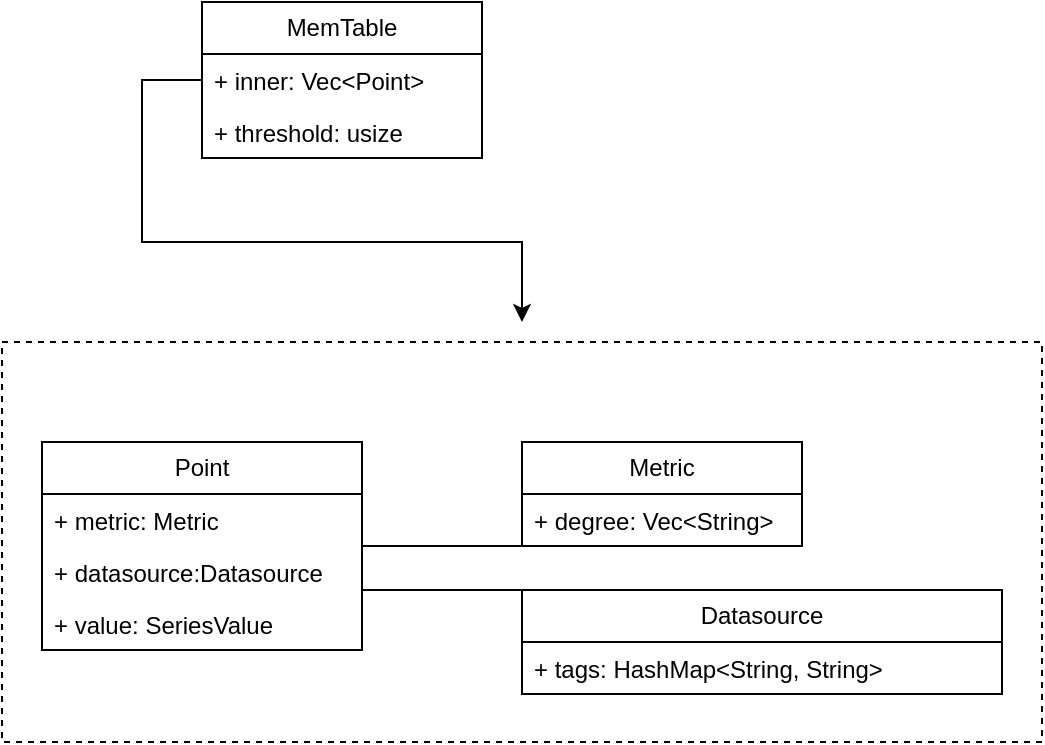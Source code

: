 <mxfile version="21.0.6" type="device"><diagram name="Page-1" id="C20SeqQBge0dHZYj3vVf"><mxGraphModel dx="1003" dy="683" grid="1" gridSize="10" guides="1" tooltips="1" connect="1" arrows="1" fold="1" page="1" pageScale="1" pageWidth="850" pageHeight="1100" math="0" shadow="0"><root><mxCell id="0"/><mxCell id="1" parent="0"/><mxCell id="EicL2NCIuJfgoNDB3Oky-84" value="" style="rounded=0;whiteSpace=wrap;html=1;dashed=1;" vertex="1" parent="1"><mxGeometry x="290" y="290" width="520" height="200" as="geometry"/></mxCell><mxCell id="EicL2NCIuJfgoNDB3Oky-65" value="Point" style="swimlane;fontStyle=0;childLayout=stackLayout;horizontal=1;startSize=26;fillColor=none;horizontalStack=0;resizeParent=1;resizeParentMax=0;resizeLast=0;collapsible=1;marginBottom=0;whiteSpace=wrap;html=1;" vertex="1" parent="1"><mxGeometry x="310" y="340" width="160" height="104" as="geometry"/></mxCell><mxCell id="EicL2NCIuJfgoNDB3Oky-66" value="+ metric: Metric" style="text;strokeColor=none;fillColor=none;align=left;verticalAlign=top;spacingLeft=4;spacingRight=4;overflow=hidden;rotatable=0;points=[[0,0.5],[1,0.5]];portConstraint=eastwest;whiteSpace=wrap;html=1;" vertex="1" parent="EicL2NCIuJfgoNDB3Oky-65"><mxGeometry y="26" width="160" height="26" as="geometry"/></mxCell><mxCell id="EicL2NCIuJfgoNDB3Oky-67" value="+ datasource:Datasource" style="text;strokeColor=none;fillColor=none;align=left;verticalAlign=top;spacingLeft=4;spacingRight=4;overflow=hidden;rotatable=0;points=[[0,0.5],[1,0.5]];portConstraint=eastwest;whiteSpace=wrap;html=1;" vertex="1" parent="EicL2NCIuJfgoNDB3Oky-65"><mxGeometry y="52" width="160" height="26" as="geometry"/></mxCell><mxCell id="EicL2NCIuJfgoNDB3Oky-68" value="+ value: SeriesValue" style="text;strokeColor=none;fillColor=none;align=left;verticalAlign=top;spacingLeft=4;spacingRight=4;overflow=hidden;rotatable=0;points=[[0,0.5],[1,0.5]];portConstraint=eastwest;whiteSpace=wrap;html=1;" vertex="1" parent="EicL2NCIuJfgoNDB3Oky-65"><mxGeometry y="78" width="160" height="26" as="geometry"/></mxCell><mxCell id="EicL2NCIuJfgoNDB3Oky-70" value="Metric" style="swimlane;fontStyle=0;childLayout=stackLayout;horizontal=1;startSize=26;fillColor=none;horizontalStack=0;resizeParent=1;resizeParentMax=0;resizeLast=0;collapsible=1;marginBottom=0;whiteSpace=wrap;html=1;" vertex="1" parent="1"><mxGeometry x="550" y="340" width="140" height="52" as="geometry"/></mxCell><mxCell id="EicL2NCIuJfgoNDB3Oky-71" value="+ degree: Vec&amp;lt;String&amp;gt;" style="text;strokeColor=none;fillColor=none;align=left;verticalAlign=top;spacingLeft=4;spacingRight=4;overflow=hidden;rotatable=0;points=[[0,0.5],[1,0.5]];portConstraint=eastwest;whiteSpace=wrap;html=1;" vertex="1" parent="EicL2NCIuJfgoNDB3Oky-70"><mxGeometry y="26" width="140" height="26" as="geometry"/></mxCell><mxCell id="EicL2NCIuJfgoNDB3Oky-74" value="Datasource" style="swimlane;fontStyle=0;childLayout=stackLayout;horizontal=1;startSize=26;fillColor=none;horizontalStack=0;resizeParent=1;resizeParentMax=0;resizeLast=0;collapsible=1;marginBottom=0;whiteSpace=wrap;html=1;" vertex="1" parent="1"><mxGeometry x="550" y="414" width="240" height="52" as="geometry"/></mxCell><mxCell id="EicL2NCIuJfgoNDB3Oky-75" value="+ tags: HashMap&amp;lt;String, String&amp;gt;" style="text;strokeColor=none;fillColor=none;align=left;verticalAlign=top;spacingLeft=4;spacingRight=4;overflow=hidden;rotatable=0;points=[[0,0.5],[1,0.5]];portConstraint=eastwest;whiteSpace=wrap;html=1;" vertex="1" parent="EicL2NCIuJfgoNDB3Oky-74"><mxGeometry y="26" width="240" height="26" as="geometry"/></mxCell><mxCell id="EicL2NCIuJfgoNDB3Oky-78" value="" style="line;strokeWidth=1;fillColor=none;align=left;verticalAlign=middle;spacingTop=-1;spacingLeft=3;spacingRight=3;rotatable=0;labelPosition=right;points=[];portConstraint=eastwest;strokeColor=inherit;" vertex="1" parent="1"><mxGeometry x="470" y="388" width="80" height="8" as="geometry"/></mxCell><mxCell id="EicL2NCIuJfgoNDB3Oky-79" value="" style="line;strokeWidth=1;fillColor=none;align=left;verticalAlign=middle;spacingTop=-1;spacingLeft=3;spacingRight=3;rotatable=0;labelPosition=right;points=[];portConstraint=eastwest;strokeColor=inherit;" vertex="1" parent="1"><mxGeometry x="470" y="410" width="80" height="8" as="geometry"/></mxCell><mxCell id="EicL2NCIuJfgoNDB3Oky-80" value="MemTable" style="swimlane;fontStyle=0;childLayout=stackLayout;horizontal=1;startSize=26;fillColor=none;horizontalStack=0;resizeParent=1;resizeParentMax=0;resizeLast=0;collapsible=1;marginBottom=0;whiteSpace=wrap;html=1;" vertex="1" parent="1"><mxGeometry x="390" y="120" width="140" height="78" as="geometry"/></mxCell><mxCell id="EicL2NCIuJfgoNDB3Oky-81" value="+ inner: Vec&amp;lt;Point&amp;gt;" style="text;strokeColor=none;fillColor=none;align=left;verticalAlign=top;spacingLeft=4;spacingRight=4;overflow=hidden;rotatable=0;points=[[0,0.5],[1,0.5]];portConstraint=eastwest;whiteSpace=wrap;html=1;" vertex="1" parent="EicL2NCIuJfgoNDB3Oky-80"><mxGeometry y="26" width="140" height="26" as="geometry"/></mxCell><mxCell id="EicL2NCIuJfgoNDB3Oky-82" value="+ threshold: usize" style="text;strokeColor=none;fillColor=none;align=left;verticalAlign=top;spacingLeft=4;spacingRight=4;overflow=hidden;rotatable=0;points=[[0,0.5],[1,0.5]];portConstraint=eastwest;whiteSpace=wrap;html=1;" vertex="1" parent="EicL2NCIuJfgoNDB3Oky-80"><mxGeometry y="52" width="140" height="26" as="geometry"/></mxCell><mxCell id="EicL2NCIuJfgoNDB3Oky-86" value="" style="endArrow=classic;html=1;rounded=0;exitX=0;exitY=0.5;exitDx=0;exitDy=0;" edge="1" parent="1" source="EicL2NCIuJfgoNDB3Oky-81"><mxGeometry width="50" height="50" relative="1" as="geometry"><mxPoint x="430" y="290" as="sourcePoint"/><mxPoint x="550" y="280" as="targetPoint"/><Array as="points"><mxPoint x="360" y="159"/><mxPoint x="360" y="240"/><mxPoint x="550" y="240"/></Array></mxGeometry></mxCell></root></mxGraphModel></diagram></mxfile>